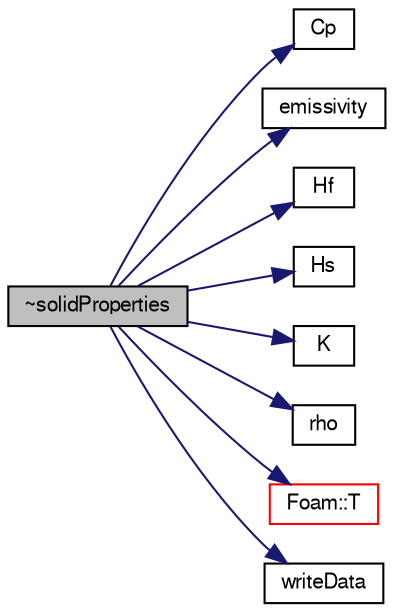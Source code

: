 digraph "~solidProperties"
{
  bgcolor="transparent";
  edge [fontname="FreeSans",fontsize="10",labelfontname="FreeSans",labelfontsize="10"];
  node [fontname="FreeSans",fontsize="10",shape=record];
  rankdir="LR";
  Node16 [label="~solidProperties",height=0.2,width=0.4,color="black", fillcolor="grey75", style="filled", fontcolor="black"];
  Node16 -> Node17 [color="midnightblue",fontsize="10",style="solid",fontname="FreeSans"];
  Node17 [label="Cp",height=0.2,width=0.4,color="black",URL="$a29986.html#a0038fb392022aa13d08ff2674ecaf3e7",tooltip="Specific heat capacity [J/(kg.K)]. "];
  Node16 -> Node18 [color="midnightblue",fontsize="10",style="solid",fontname="FreeSans"];
  Node18 [label="emissivity",height=0.2,width=0.4,color="black",URL="$a29986.html#ada6c356c3b71b8f42f80e6168a774b77",tooltip="Emissivity []. "];
  Node16 -> Node19 [color="midnightblue",fontsize="10",style="solid",fontname="FreeSans"];
  Node19 [label="Hf",height=0.2,width=0.4,color="black",URL="$a29986.html#a113e99ca349d5be715352be08f008f90",tooltip="Heat of formation [J/kg]. "];
  Node16 -> Node20 [color="midnightblue",fontsize="10",style="solid",fontname="FreeSans"];
  Node20 [label="Hs",height=0.2,width=0.4,color="black",URL="$a29986.html#a456496d3e3bb9387facc31efdbffe90d",tooltip="Sensible enthalpy - reference to Tstd [J/kg]. "];
  Node16 -> Node21 [color="midnightblue",fontsize="10",style="solid",fontname="FreeSans"];
  Node21 [label="K",height=0.2,width=0.4,color="black",URL="$a29986.html#a4e363136dc4be7e0a50d74e4403eb097",tooltip="Thermal conductivity [W/(m.K)]. "];
  Node16 -> Node22 [color="midnightblue",fontsize="10",style="solid",fontname="FreeSans"];
  Node22 [label="rho",height=0.2,width=0.4,color="black",URL="$a29986.html#a92b5c020a533d9f974e6ddc84050be6c",tooltip="Density [kg/m3]. "];
  Node16 -> Node23 [color="midnightblue",fontsize="10",style="solid",fontname="FreeSans"];
  Node23 [label="Foam::T",height=0.2,width=0.4,color="red",URL="$a21124.html#ae57fda0abb14bb0944947c463c6e09d4"];
  Node16 -> Node28 [color="midnightblue",fontsize="10",style="solid",fontname="FreeSans"];
  Node28 [label="writeData",height=0.2,width=0.4,color="black",URL="$a29986.html#a4a9a5e81ef203c89a365d47f0acc39b9",tooltip="Write the solidProperties properties. "];
}
